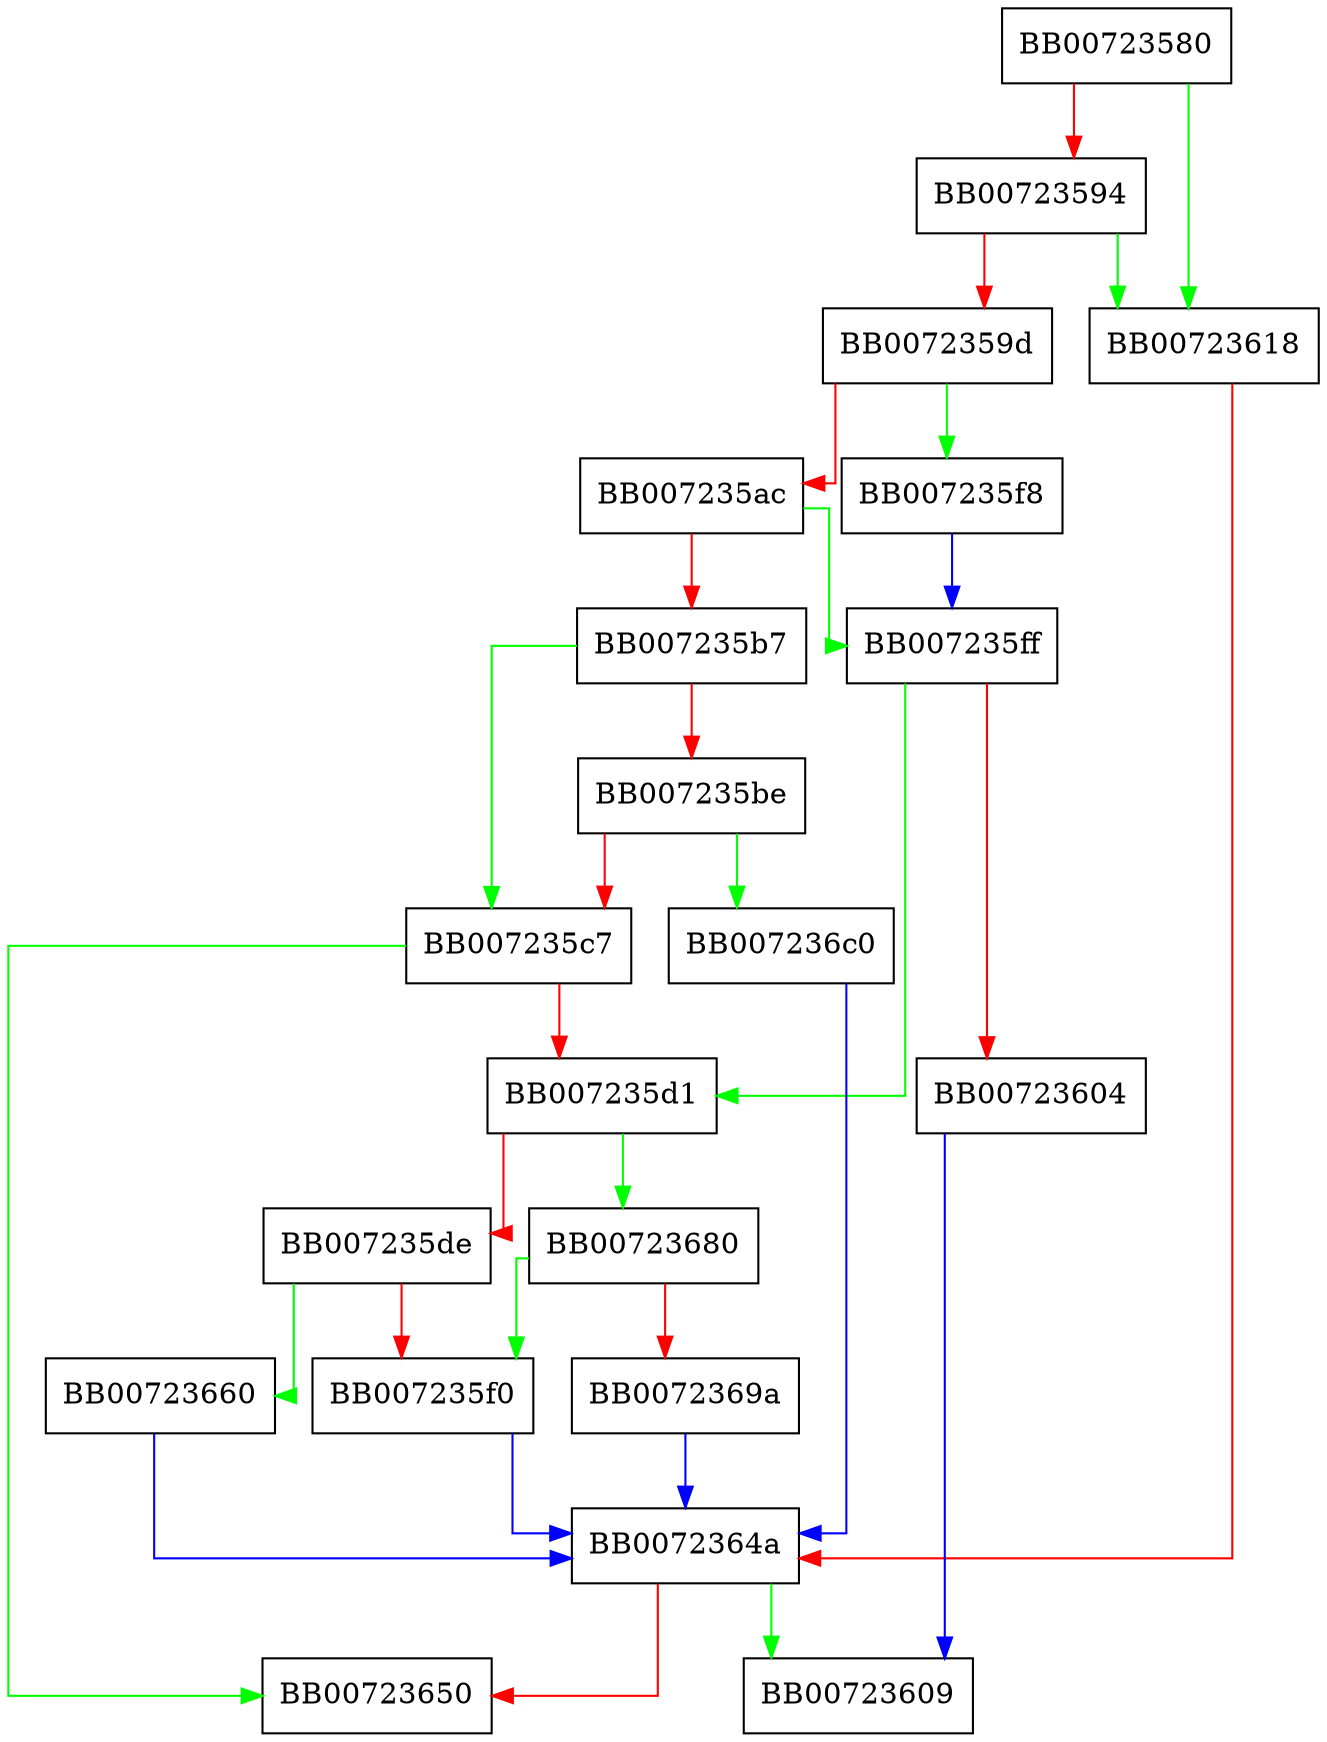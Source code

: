 digraph BN_BLINDING_update {
  node [shape="box"];
  graph [splines=ortho];
  BB00723580 -> BB00723618 [color="green"];
  BB00723580 -> BB00723594 [color="red"];
  BB00723594 -> BB00723618 [color="green"];
  BB00723594 -> BB0072359d [color="red"];
  BB0072359d -> BB007235f8 [color="green"];
  BB0072359d -> BB007235ac [color="red"];
  BB007235ac -> BB007235ff [color="green"];
  BB007235ac -> BB007235b7 [color="red"];
  BB007235b7 -> BB007235c7 [color="green"];
  BB007235b7 -> BB007235be [color="red"];
  BB007235be -> BB007236c0 [color="green"];
  BB007235be -> BB007235c7 [color="red"];
  BB007235c7 -> BB00723650 [color="green"];
  BB007235c7 -> BB007235d1 [color="red"];
  BB007235d1 -> BB00723680 [color="green"];
  BB007235d1 -> BB007235de [color="red"];
  BB007235de -> BB00723660 [color="green"];
  BB007235de -> BB007235f0 [color="red"];
  BB007235f0 -> BB0072364a [color="blue"];
  BB007235f8 -> BB007235ff [color="blue"];
  BB007235ff -> BB007235d1 [color="green"];
  BB007235ff -> BB00723604 [color="red"];
  BB00723604 -> BB00723609 [color="blue"];
  BB00723618 -> BB0072364a [color="red"];
  BB0072364a -> BB00723609 [color="green"];
  BB0072364a -> BB00723650 [color="red"];
  BB00723660 -> BB0072364a [color="blue"];
  BB00723680 -> BB007235f0 [color="green"];
  BB00723680 -> BB0072369a [color="red"];
  BB0072369a -> BB0072364a [color="blue"];
  BB007236c0 -> BB0072364a [color="blue"];
}